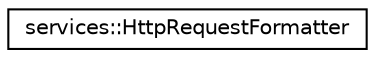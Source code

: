 digraph "Graphical Class Hierarchy"
{
 // INTERACTIVE_SVG=YES
  edge [fontname="Helvetica",fontsize="10",labelfontname="Helvetica",labelfontsize="10"];
  node [fontname="Helvetica",fontsize="10",shape=record];
  rankdir="LR";
  Node0 [label="services::HttpRequestFormatter",height=0.2,width=0.4,color="black", fillcolor="white", style="filled",URL="$d8/d90/classservices_1_1_http_request_formatter.html"];
}
